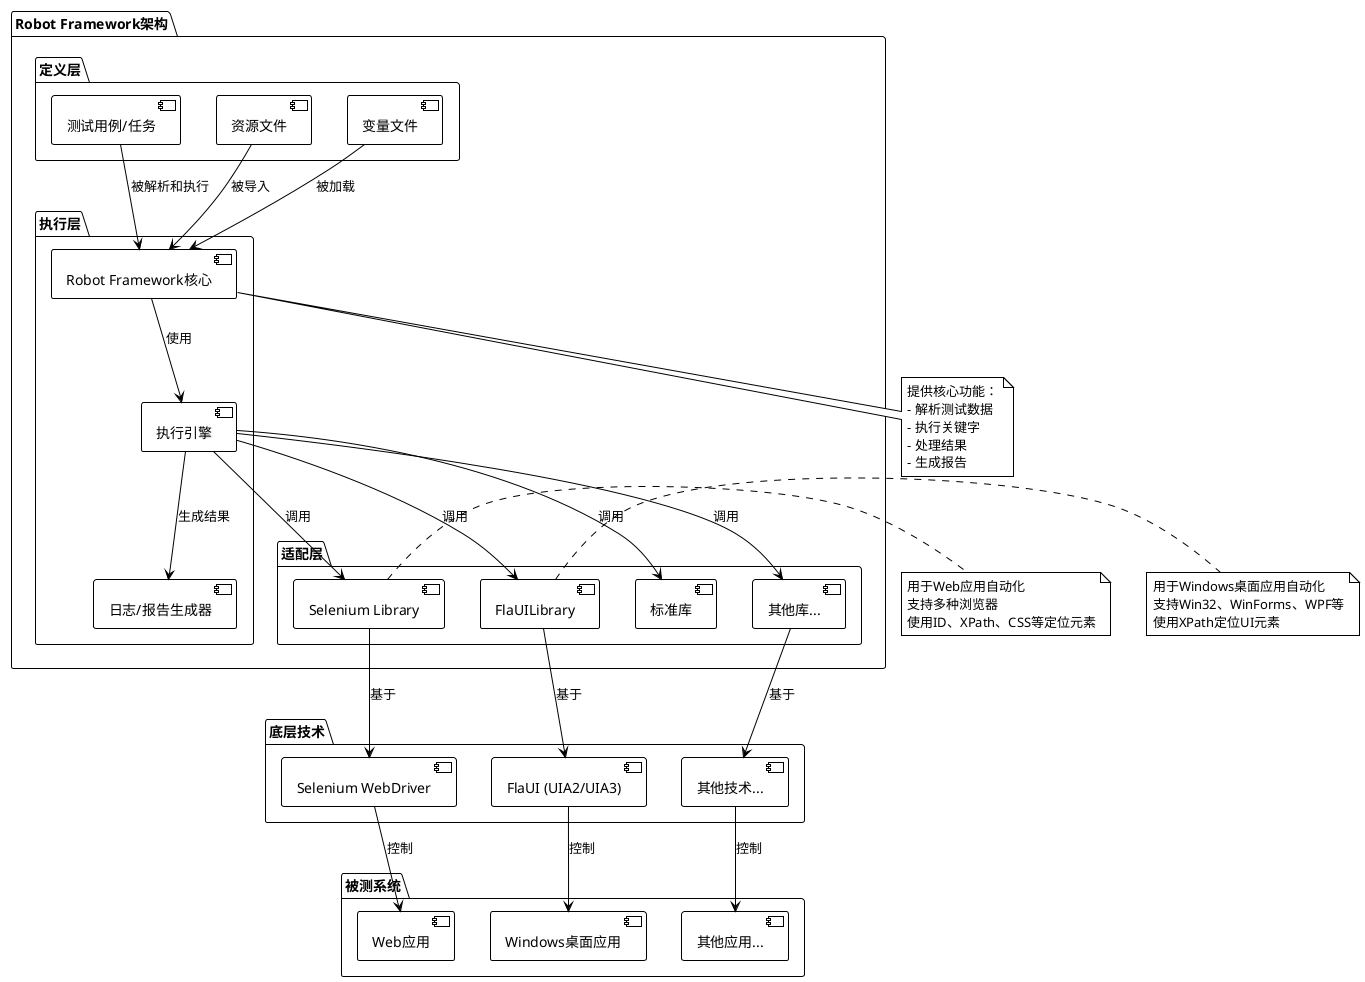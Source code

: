 @startuml
!theme plain

' 定义组件
package "Robot Framework架构" {
  ' 定义层
  package "定义层" {
    [测试用例/任务] as TestCases
    [资源文件] as Resources
    [变量文件] as Variables
  }
  
  package "执行层" {
    [Robot Framework核心] as RFCore
    [执行引擎] as Engine
    [日志/报告生成器] as Logger
  }
  
  package "适配层" {
    [标准库] as StdLib
    [Selenium Library] as SeleniumLib
    [FlaUILibrary] as FlaUILib
    [其他库...] as OtherLibs
  }
}

' 定义被测系统
package "被测系统" {
  [Web应用] as WebApp
  [Windows桌面应用] as WinApp
  [其他应用...] as OtherApps
}

' 定义底层技术
package "底层技术" {
  [Selenium WebDriver] as WebDriver
  [FlaUI (UIA2/UIA3)] as FlaUI
  [其他技术...] as OtherTech
}

' 定义关系
TestCases --> RFCore : 被解析和执行
Resources --> RFCore : 被导入
Variables --> RFCore : 被加载

RFCore --> Engine : 使用
Engine --> Logger : 生成结果
Engine --> StdLib : 调用
Engine --> SeleniumLib : 调用
Engine --> FlaUILib : 调用
Engine --> OtherLibs : 调用

SeleniumLib --> WebDriver : 基于
FlaUILib --> FlaUI : 基于
OtherLibs --> OtherTech : 基于

WebDriver --> WebApp : 控制
FlaUI --> WinApp : 控制
OtherTech --> OtherApps : 控制

' 添加注释
note right of SeleniumLib
  用于Web应用自动化
  支持多种浏览器
  使用ID、XPath、CSS等定位元素
end note

note right of FlaUILib
  用于Windows桌面应用自动化
  支持Win32、WinForms、WPF等
  使用XPath定位UI元素
end note

note bottom of RFCore
  提供核心功能：
  - 解析测试数据
  - 执行关键字
  - 处理结果
  - 生成报告
end note

@enduml
